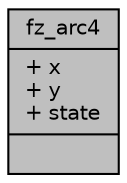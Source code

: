 digraph "fz_arc4"
{
 // LATEX_PDF_SIZE
  edge [fontname="Helvetica",fontsize="10",labelfontname="Helvetica",labelfontsize="10"];
  node [fontname="Helvetica",fontsize="10",shape=record];
  Node1 [label="{fz_arc4\n|+ x\l+ y\l+ state\l|}",height=0.2,width=0.4,color="black", fillcolor="grey75", style="filled", fontcolor="black",tooltip=" "];
}
